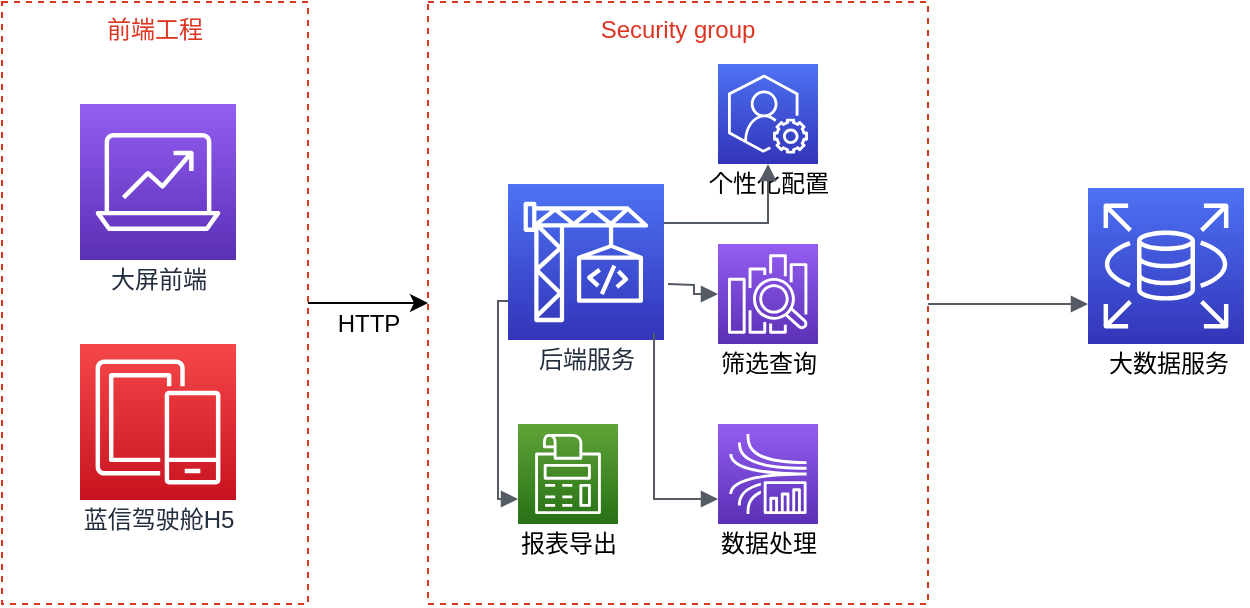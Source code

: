 <mxfile version="15.7.1" type="github">
  <diagram id="Ht1M8jgEwFfnCIfOTk4-" name="Page-1">
    <mxGraphModel dx="1265" dy="1398" grid="1" gridSize="10" guides="1" tooltips="1" connect="1" arrows="1" fold="1" page="1" pageScale="1" pageWidth="1169" pageHeight="827" math="0" shadow="0">
      <root>
        <mxCell id="0" />
        <mxCell id="1" parent="0" />
        <mxCell id="u5Yf7C0fCIXsTqFPnd00-14" value="" style="group" vertex="1" connectable="0" parent="1">
          <mxGeometry x="410" y="-760" width="90" height="108" as="geometry" />
        </mxCell>
        <mxCell id="u5Yf7C0fCIXsTqFPnd00-9" value="" style="sketch=0;points=[[0,0,0],[0.25,0,0],[0.5,0,0],[0.75,0,0],[1,0,0],[0,1,0],[0.25,1,0],[0.5,1,0],[0.75,1,0],[1,1,0],[0,0.25,0],[0,0.5,0],[0,0.75,0],[1,0.25,0],[1,0.5,0],[1,0.75,0]];outlineConnect=0;fontColor=#232F3E;gradientColor=#945DF2;gradientDirection=north;fillColor=#5A30B5;strokeColor=#ffffff;dashed=0;verticalLabelPosition=bottom;verticalAlign=top;align=center;html=1;fontSize=12;fontStyle=0;aspect=fixed;shape=mxgraph.aws4.resourceIcon;resIcon=mxgraph.aws4.analytics;" vertex="1" parent="u5Yf7C0fCIXsTqFPnd00-14">
          <mxGeometry x="6" width="78" height="78" as="geometry" />
        </mxCell>
        <mxCell id="u5Yf7C0fCIXsTqFPnd00-13" value="&lt;font color=&quot;#232f3e&quot;&gt;&lt;span style=&quot;background-color: rgb(255 , 255 , 255)&quot;&gt;大屏前端&lt;/span&gt;&lt;/font&gt;" style="text;html=1;align=center;verticalAlign=middle;resizable=0;points=[];autosize=1;strokeColor=none;fillColor=none;" vertex="1" parent="u5Yf7C0fCIXsTqFPnd00-14">
          <mxGeometry x="15" y="78" width="60" height="20" as="geometry" />
        </mxCell>
        <mxCell id="u5Yf7C0fCIXsTqFPnd00-62" style="edgeStyle=orthogonalEdgeStyle;rounded=0;orthogonalLoop=1;jettySize=auto;html=1;exitX=1;exitY=0.5;exitDx=0;exitDy=0;entryX=0;entryY=0.5;entryDx=0;entryDy=0;" edge="1" parent="1" source="u5Yf7C0fCIXsTqFPnd00-21" target="u5Yf7C0fCIXsTqFPnd00-49">
          <mxGeometry relative="1" as="geometry" />
        </mxCell>
        <mxCell id="u5Yf7C0fCIXsTqFPnd00-21" value="前端工程" style="fillColor=none;strokeColor=#DD3522;verticalAlign=top;fontStyle=0;fontColor=#DD3522;dashed=1;" vertex="1" parent="1">
          <mxGeometry x="377" y="-811" width="153" height="301" as="geometry" />
        </mxCell>
        <mxCell id="u5Yf7C0fCIXsTqFPnd00-22" value="" style="group" vertex="1" connectable="0" parent="1">
          <mxGeometry x="410" y="-640" width="90" height="98" as="geometry" />
        </mxCell>
        <mxCell id="u5Yf7C0fCIXsTqFPnd00-19" value="" style="sketch=0;points=[[0,0,0],[0.25,0,0],[0.5,0,0],[0.75,0,0],[1,0,0],[0,1,0],[0.25,1,0],[0.5,1,0],[0.75,1,0],[1,1,0],[0,0.25,0],[0,0.5,0],[0,0.75,0],[1,0.25,0],[1,0.5,0],[1,0.75,0]];outlineConnect=0;fontColor=#232F3E;gradientColor=#F54749;gradientDirection=north;fillColor=#C7131F;strokeColor=#ffffff;dashed=0;verticalLabelPosition=bottom;verticalAlign=top;align=center;html=1;fontSize=12;fontStyle=0;aspect=fixed;shape=mxgraph.aws4.resourceIcon;resIcon=mxgraph.aws4.mobile;" vertex="1" parent="u5Yf7C0fCIXsTqFPnd00-22">
          <mxGeometry x="6" width="78" height="78" as="geometry" />
        </mxCell>
        <mxCell id="u5Yf7C0fCIXsTqFPnd00-20" value="&lt;font color=&quot;#232f3e&quot;&gt;&lt;span style=&quot;background-color: rgb(255 , 255 , 255)&quot;&gt;蓝信驾驶舱H5&lt;/span&gt;&lt;/font&gt;" style="text;html=1;align=center;verticalAlign=middle;resizable=0;points=[];autosize=1;strokeColor=none;fillColor=none;" vertex="1" parent="u5Yf7C0fCIXsTqFPnd00-22">
          <mxGeometry y="78" width="90" height="20" as="geometry" />
        </mxCell>
        <mxCell id="u5Yf7C0fCIXsTqFPnd00-29" value="" style="group" vertex="1" connectable="0" parent="1">
          <mxGeometry x="630" y="-720" width="190" height="211" as="geometry" />
        </mxCell>
        <mxCell id="u5Yf7C0fCIXsTqFPnd00-27" value="" style="sketch=0;points=[[0,0,0],[0.25,0,0],[0.5,0,0],[0.75,0,0],[1,0,0],[0,1,0],[0.25,1,0],[0.5,1,0],[0.75,1,0],[1,1,0],[0,0.25,0],[0,0.5,0],[0,0.75,0],[1,0.25,0],[1,0.5,0],[1,0.75,0]];outlineConnect=0;fontColor=#232F3E;gradientColor=#4D72F3;gradientDirection=north;fillColor=#3334B9;strokeColor=#ffffff;dashed=0;verticalLabelPosition=bottom;verticalAlign=top;align=center;html=1;fontSize=12;fontStyle=0;aspect=fixed;shape=mxgraph.aws4.resourceIcon;resIcon=mxgraph.aws4.codebuild;" vertex="1" parent="u5Yf7C0fCIXsTqFPnd00-29">
          <mxGeometry width="78" height="78" as="geometry" />
        </mxCell>
        <mxCell id="u5Yf7C0fCIXsTqFPnd00-28" value="&lt;font color=&quot;#232f3e&quot;&gt;&lt;span style=&quot;background-color: rgb(255 , 255 , 255)&quot;&gt;后端服务&lt;/span&gt;&lt;/font&gt;" style="text;html=1;align=center;verticalAlign=middle;resizable=0;points=[];autosize=1;strokeColor=none;fillColor=none;" vertex="1" parent="u5Yf7C0fCIXsTqFPnd00-29">
          <mxGeometry x="9" y="78" width="60" height="20" as="geometry" />
        </mxCell>
        <mxCell id="u5Yf7C0fCIXsTqFPnd00-30" value="" style="sketch=0;points=[[0,0,0],[0.25,0,0],[0.5,0,0],[0.75,0,0],[1,0,0],[0,1,0],[0.25,1,0],[0.5,1,0],[0.75,1,0],[1,1,0],[0,0.25,0],[0,0.5,0],[0,0.75,0],[1,0.25,0],[1,0.5,0],[1,0.75,0]];outlineConnect=0;fontColor=#232F3E;gradientColor=#4D72F3;gradientDirection=north;fillColor=#3334B9;strokeColor=#ffffff;dashed=0;verticalLabelPosition=bottom;verticalAlign=top;align=center;html=1;fontSize=12;fontStyle=0;aspect=fixed;shape=mxgraph.aws4.resourceIcon;resIcon=mxgraph.aws4.rds;" vertex="1" parent="1">
          <mxGeometry x="920" y="-718" width="78" height="78" as="geometry" />
        </mxCell>
        <mxCell id="u5Yf7C0fCIXsTqFPnd00-31" value="大数据服务" style="text;html=1;align=center;verticalAlign=middle;resizable=0;points=[];autosize=1;strokeColor=none;fillColor=none;" vertex="1" parent="1">
          <mxGeometry x="920" y="-640" width="80" height="20" as="geometry" />
        </mxCell>
        <mxCell id="u5Yf7C0fCIXsTqFPnd00-44" value="" style="group" vertex="1" connectable="0" parent="1">
          <mxGeometry x="720" y="-780" width="80" height="70" as="geometry" />
        </mxCell>
        <mxCell id="u5Yf7C0fCIXsTqFPnd00-32" value="" style="sketch=0;points=[[0,0,0],[0.25,0,0],[0.5,0,0],[0.75,0,0],[1,0,0],[0,1,0],[0.25,1,0],[0.5,1,0],[0.75,1,0],[1,1,0],[0,0.25,0],[0,0.5,0],[0,0.75,0],[1,0.25,0],[1,0.5,0],[1,0.75,0]];outlineConnect=0;fontColor=#232F3E;gradientColor=#4D72F3;gradientDirection=north;fillColor=#3334B9;strokeColor=#ffffff;dashed=0;verticalLabelPosition=bottom;verticalAlign=top;align=center;html=1;fontSize=12;fontStyle=0;aspect=fixed;shape=mxgraph.aws4.resourceIcon;resIcon=mxgraph.aws4.support;" vertex="1" parent="u5Yf7C0fCIXsTqFPnd00-44">
          <mxGeometry x="15" width="50" height="50" as="geometry" />
        </mxCell>
        <mxCell id="u5Yf7C0fCIXsTqFPnd00-33" value="个性化配置" style="text;html=1;align=center;verticalAlign=middle;resizable=0;points=[];autosize=1;strokeColor=none;fillColor=none;" vertex="1" parent="u5Yf7C0fCIXsTqFPnd00-44">
          <mxGeometry y="50" width="80" height="20" as="geometry" />
        </mxCell>
        <mxCell id="u5Yf7C0fCIXsTqFPnd00-45" value="" style="group" vertex="1" connectable="0" parent="1">
          <mxGeometry x="730" y="-690" width="60" height="70" as="geometry" />
        </mxCell>
        <mxCell id="u5Yf7C0fCIXsTqFPnd00-38" value="" style="sketch=0;points=[[0,0,0],[0.25,0,0],[0.5,0,0],[0.75,0,0],[1,0,0],[0,1,0],[0.25,1,0],[0.5,1,0],[0.75,1,0],[1,1,0],[0,0.25,0],[0,0.5,0],[0,0.75,0],[1,0.25,0],[1,0.5,0],[1,0.75,0]];outlineConnect=0;fontColor=#232F3E;gradientColor=#945DF2;gradientDirection=north;fillColor=#5A30B5;strokeColor=#ffffff;dashed=0;verticalLabelPosition=bottom;verticalAlign=top;align=center;html=1;fontSize=12;fontStyle=0;aspect=fixed;shape=mxgraph.aws4.resourceIcon;resIcon=mxgraph.aws4.elasticsearch_service;" vertex="1" parent="u5Yf7C0fCIXsTqFPnd00-45">
          <mxGeometry x="5" width="50" height="50" as="geometry" />
        </mxCell>
        <mxCell id="u5Yf7C0fCIXsTqFPnd00-39" value="筛选查询" style="text;html=1;align=center;verticalAlign=middle;resizable=0;points=[];autosize=1;strokeColor=none;fillColor=none;" vertex="1" parent="u5Yf7C0fCIXsTqFPnd00-45">
          <mxGeometry y="50" width="60" height="20" as="geometry" />
        </mxCell>
        <mxCell id="u5Yf7C0fCIXsTqFPnd00-46" value="" style="group" vertex="1" connectable="0" parent="1">
          <mxGeometry x="730" y="-600" width="60" height="70" as="geometry" />
        </mxCell>
        <mxCell id="u5Yf7C0fCIXsTqFPnd00-40" value="" style="sketch=0;points=[[0,0,0],[0.25,0,0],[0.5,0,0],[0.75,0,0],[1,0,0],[0,1,0],[0.25,1,0],[0.5,1,0],[0.75,1,0],[1,1,0],[0,0.25,0],[0,0.5,0],[0,0.75,0],[1,0.25,0],[1,0.5,0],[1,0.75,0]];outlineConnect=0;fontColor=#232F3E;gradientColor=#945DF2;gradientDirection=north;fillColor=#5A30B5;strokeColor=#ffffff;dashed=0;verticalLabelPosition=bottom;verticalAlign=top;align=center;html=1;fontSize=12;fontStyle=0;aspect=fixed;shape=mxgraph.aws4.resourceIcon;resIcon=mxgraph.aws4.kinesis_data_analytics;" vertex="1" parent="u5Yf7C0fCIXsTqFPnd00-46">
          <mxGeometry x="5" width="50" height="50" as="geometry" />
        </mxCell>
        <mxCell id="u5Yf7C0fCIXsTqFPnd00-41" value="数据处理" style="text;html=1;align=center;verticalAlign=middle;resizable=0;points=[];autosize=1;strokeColor=none;fillColor=none;" vertex="1" parent="u5Yf7C0fCIXsTqFPnd00-46">
          <mxGeometry y="50" width="60" height="20" as="geometry" />
        </mxCell>
        <mxCell id="u5Yf7C0fCIXsTqFPnd00-47" value="" style="group" vertex="1" connectable="0" parent="1">
          <mxGeometry x="630" y="-600" width="60" height="70" as="geometry" />
        </mxCell>
        <mxCell id="u5Yf7C0fCIXsTqFPnd00-42" value="" style="sketch=0;points=[[0,0,0],[0.25,0,0],[0.5,0,0],[0.75,0,0],[1,0,0],[0,1,0],[0.25,1,0],[0.5,1,0],[0.75,1,0],[1,1,0],[0,0.25,0],[0,0.5,0],[0,0.75,0],[1,0.25,0],[1,0.5,0],[1,0.75,0]];outlineConnect=0;fontColor=#232F3E;gradientColor=#60A337;gradientDirection=north;fillColor=#277116;strokeColor=#ffffff;dashed=0;verticalLabelPosition=bottom;verticalAlign=top;align=center;html=1;fontSize=12;fontStyle=0;aspect=fixed;shape=mxgraph.aws4.resourceIcon;resIcon=mxgraph.aws4.cost_management;" vertex="1" parent="u5Yf7C0fCIXsTqFPnd00-47">
          <mxGeometry x="5" width="50" height="50" as="geometry" />
        </mxCell>
        <mxCell id="u5Yf7C0fCIXsTqFPnd00-43" value="报表导出" style="text;html=1;align=center;verticalAlign=middle;resizable=0;points=[];autosize=1;strokeColor=none;fillColor=none;" vertex="1" parent="u5Yf7C0fCIXsTqFPnd00-47">
          <mxGeometry y="50" width="60" height="20" as="geometry" />
        </mxCell>
        <mxCell id="u5Yf7C0fCIXsTqFPnd00-57" value="" style="edgeStyle=orthogonalEdgeStyle;html=1;endArrow=none;elbow=vertical;startArrow=block;startFill=1;strokeColor=#545B64;rounded=0;entryX=0;entryY=0.75;entryDx=0;entryDy=0;entryPerimeter=0;exitX=0;exitY=0.75;exitDx=0;exitDy=0;exitPerimeter=0;" edge="1" parent="1" source="u5Yf7C0fCIXsTqFPnd00-42" target="u5Yf7C0fCIXsTqFPnd00-27">
          <mxGeometry width="100" relative="1" as="geometry">
            <mxPoint x="580" y="-610" as="sourcePoint" />
            <mxPoint x="680" y="-610" as="targetPoint" />
          </mxGeometry>
        </mxCell>
        <mxCell id="u5Yf7C0fCIXsTqFPnd00-58" value="" style="edgeStyle=orthogonalEdgeStyle;html=1;endArrow=none;elbow=vertical;startArrow=block;startFill=1;strokeColor=#545B64;rounded=0;exitX=0;exitY=0.75;exitDx=0;exitDy=0;exitPerimeter=0;entryX=1.067;entryY=-0.18;entryDx=0;entryDy=0;entryPerimeter=0;" edge="1" parent="1" source="u5Yf7C0fCIXsTqFPnd00-40" target="u5Yf7C0fCIXsTqFPnd00-28">
          <mxGeometry width="100" relative="1" as="geometry">
            <mxPoint x="640" y="-530" as="sourcePoint" />
            <mxPoint x="740" y="-530" as="targetPoint" />
          </mxGeometry>
        </mxCell>
        <mxCell id="u5Yf7C0fCIXsTqFPnd00-59" value="" style="edgeStyle=orthogonalEdgeStyle;html=1;endArrow=block;elbow=vertical;startArrow=none;endFill=1;strokeColor=#545B64;rounded=0;entryX=0;entryY=0.5;entryDx=0;entryDy=0;entryPerimeter=0;" edge="1" parent="1" target="u5Yf7C0fCIXsTqFPnd00-38">
          <mxGeometry width="100" relative="1" as="geometry">
            <mxPoint x="710" y="-670" as="sourcePoint" />
            <mxPoint x="740" y="-530" as="targetPoint" />
          </mxGeometry>
        </mxCell>
        <mxCell id="u5Yf7C0fCIXsTqFPnd00-60" value="" style="edgeStyle=orthogonalEdgeStyle;html=1;endArrow=block;elbow=vertical;startArrow=none;endFill=1;strokeColor=#545B64;rounded=0;exitX=1;exitY=0.25;exitDx=0;exitDy=0;exitPerimeter=0;" edge="1" parent="1" source="u5Yf7C0fCIXsTqFPnd00-27" target="u5Yf7C0fCIXsTqFPnd00-32">
          <mxGeometry width="100" relative="1" as="geometry">
            <mxPoint x="640" y="-770" as="sourcePoint" />
            <mxPoint x="710" y="-760" as="targetPoint" />
          </mxGeometry>
        </mxCell>
        <mxCell id="u5Yf7C0fCIXsTqFPnd00-49" value="Security group" style="fillColor=none;strokeColor=#DD3522;verticalAlign=top;fontStyle=0;fontColor=#DD3522;dashed=1;" vertex="1" parent="1">
          <mxGeometry x="590" y="-811" width="250" height="301" as="geometry" />
        </mxCell>
        <mxCell id="u5Yf7C0fCIXsTqFPnd00-61" value="" style="edgeStyle=orthogonalEdgeStyle;html=1;endArrow=block;elbow=vertical;startArrow=none;endFill=1;strokeColor=#545B64;rounded=0;" edge="1" parent="1">
          <mxGeometry width="100" relative="1" as="geometry">
            <mxPoint x="840" y="-660" as="sourcePoint" />
            <mxPoint x="920" y="-660" as="targetPoint" />
          </mxGeometry>
        </mxCell>
        <mxCell id="u5Yf7C0fCIXsTqFPnd00-63" value="HTTP" style="text;html=1;align=center;verticalAlign=middle;resizable=0;points=[];autosize=1;strokeColor=none;fillColor=none;" vertex="1" parent="1">
          <mxGeometry x="534.5" y="-660" width="50" height="20" as="geometry" />
        </mxCell>
      </root>
    </mxGraphModel>
  </diagram>
</mxfile>
